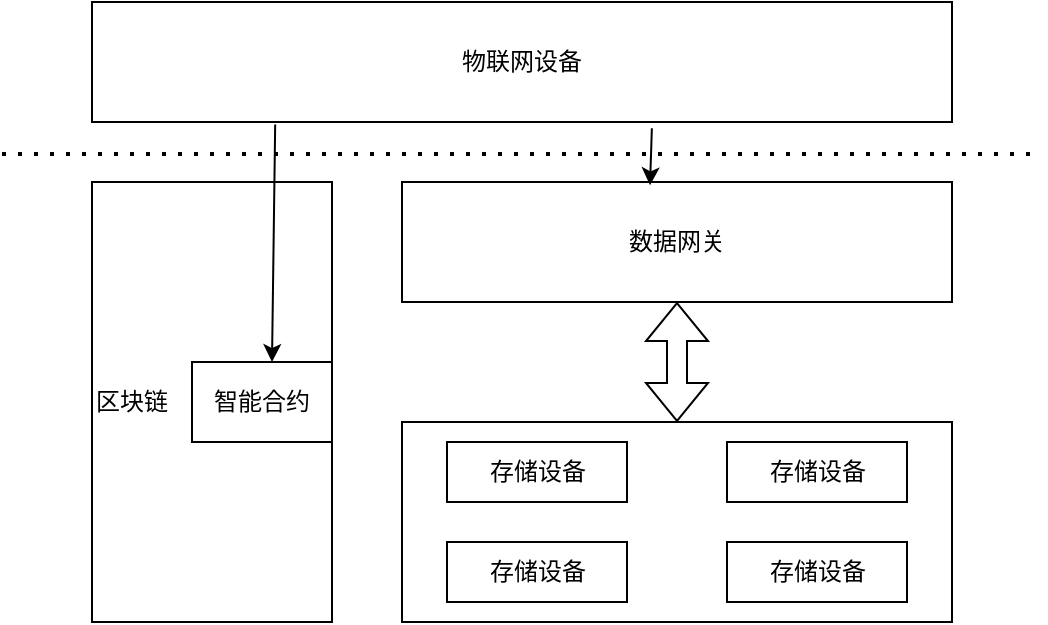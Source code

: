 <mxfile version="24.0.6" type="github">
  <diagram name="第 1 页" id="Eg-VOLZd_sPCDUKH0cTg">
    <mxGraphModel dx="909" dy="515" grid="1" gridSize="10" guides="1" tooltips="1" connect="1" arrows="1" fold="1" page="1" pageScale="1" pageWidth="827" pageHeight="1169" math="0" shadow="0">
      <root>
        <mxCell id="0" />
        <mxCell id="1" parent="0" />
        <mxCell id="zwhW8Kd3Hd31xVbURi4L-1" value="物联网设备" style="rounded=0;whiteSpace=wrap;html=1;" vertex="1" parent="1">
          <mxGeometry x="280" y="10" width="430" height="60" as="geometry" />
        </mxCell>
        <mxCell id="zwhW8Kd3Hd31xVbURi4L-3" value="区块链" style="rounded=0;whiteSpace=wrap;html=1;align=left;" vertex="1" parent="1">
          <mxGeometry x="280" y="100" width="120" height="220" as="geometry" />
        </mxCell>
        <mxCell id="zwhW8Kd3Hd31xVbURi4L-4" value="数据网关" style="rounded=0;whiteSpace=wrap;html=1;" vertex="1" parent="1">
          <mxGeometry x="435" y="100" width="275" height="60" as="geometry" />
        </mxCell>
        <mxCell id="zwhW8Kd3Hd31xVbURi4L-7" value="" style="rounded=0;whiteSpace=wrap;html=1;" vertex="1" parent="1">
          <mxGeometry x="435" y="220" width="275" height="100" as="geometry" />
        </mxCell>
        <mxCell id="zwhW8Kd3Hd31xVbURi4L-8" value="" style="endArrow=none;dashed=1;html=1;dashPattern=1 3;strokeWidth=2;rounded=0;" edge="1" parent="1">
          <mxGeometry width="50" height="50" relative="1" as="geometry">
            <mxPoint x="235" y="86" as="sourcePoint" />
            <mxPoint x="755" y="86" as="targetPoint" />
            <Array as="points" />
          </mxGeometry>
        </mxCell>
        <mxCell id="zwhW8Kd3Hd31xVbURi4L-11" value="" style="shape=flexArrow;endArrow=classic;startArrow=classic;html=1;rounded=0;exitX=0.5;exitY=0;exitDx=0;exitDy=0;" edge="1" parent="1">
          <mxGeometry width="100" height="100" relative="1" as="geometry">
            <mxPoint x="572.5" y="220" as="sourcePoint" />
            <mxPoint x="572.5" y="160" as="targetPoint" />
          </mxGeometry>
        </mxCell>
        <mxCell id="zwhW8Kd3Hd31xVbURi4L-12" value="存储设备" style="rounded=0;whiteSpace=wrap;html=1;" vertex="1" parent="1">
          <mxGeometry x="457.5" y="230" width="90" height="30" as="geometry" />
        </mxCell>
        <mxCell id="zwhW8Kd3Hd31xVbURi4L-13" value="存储设备" style="rounded=0;whiteSpace=wrap;html=1;" vertex="1" parent="1">
          <mxGeometry x="597.5" y="230" width="90" height="30" as="geometry" />
        </mxCell>
        <mxCell id="zwhW8Kd3Hd31xVbURi4L-14" value="存储设备" style="rounded=0;whiteSpace=wrap;html=1;" vertex="1" parent="1">
          <mxGeometry x="457.5" y="280" width="90" height="30" as="geometry" />
        </mxCell>
        <mxCell id="zwhW8Kd3Hd31xVbURi4L-15" value="存储设备" style="rounded=0;whiteSpace=wrap;html=1;" vertex="1" parent="1">
          <mxGeometry x="597.5" y="280" width="90" height="30" as="geometry" />
        </mxCell>
        <mxCell id="zwhW8Kd3Hd31xVbURi4L-16" value="智能合约" style="rounded=0;whiteSpace=wrap;html=1;" vertex="1" parent="1">
          <mxGeometry x="330" y="190" width="70" height="40" as="geometry" />
        </mxCell>
        <mxCell id="zwhW8Kd3Hd31xVbURi4L-18" value="" style="endArrow=classic;html=1;rounded=0;exitX=0.213;exitY=1.02;exitDx=0;exitDy=0;exitPerimeter=0;" edge="1" parent="1" source="zwhW8Kd3Hd31xVbURi4L-1">
          <mxGeometry width="50" height="50" relative="1" as="geometry">
            <mxPoint x="320" y="240" as="sourcePoint" />
            <mxPoint x="370" y="190" as="targetPoint" />
          </mxGeometry>
        </mxCell>
        <mxCell id="zwhW8Kd3Hd31xVbURi4L-21" value="" style="endArrow=classic;html=1;rounded=0;exitX=0.651;exitY=1.052;exitDx=0;exitDy=0;exitPerimeter=0;entryX=0.451;entryY=0.028;entryDx=0;entryDy=0;entryPerimeter=0;" edge="1" parent="1" source="zwhW8Kd3Hd31xVbURi4L-1" target="zwhW8Kd3Hd31xVbURi4L-4">
          <mxGeometry width="50" height="50" relative="1" as="geometry">
            <mxPoint x="382" y="81" as="sourcePoint" />
            <mxPoint x="380" y="200" as="targetPoint" />
          </mxGeometry>
        </mxCell>
      </root>
    </mxGraphModel>
  </diagram>
</mxfile>
